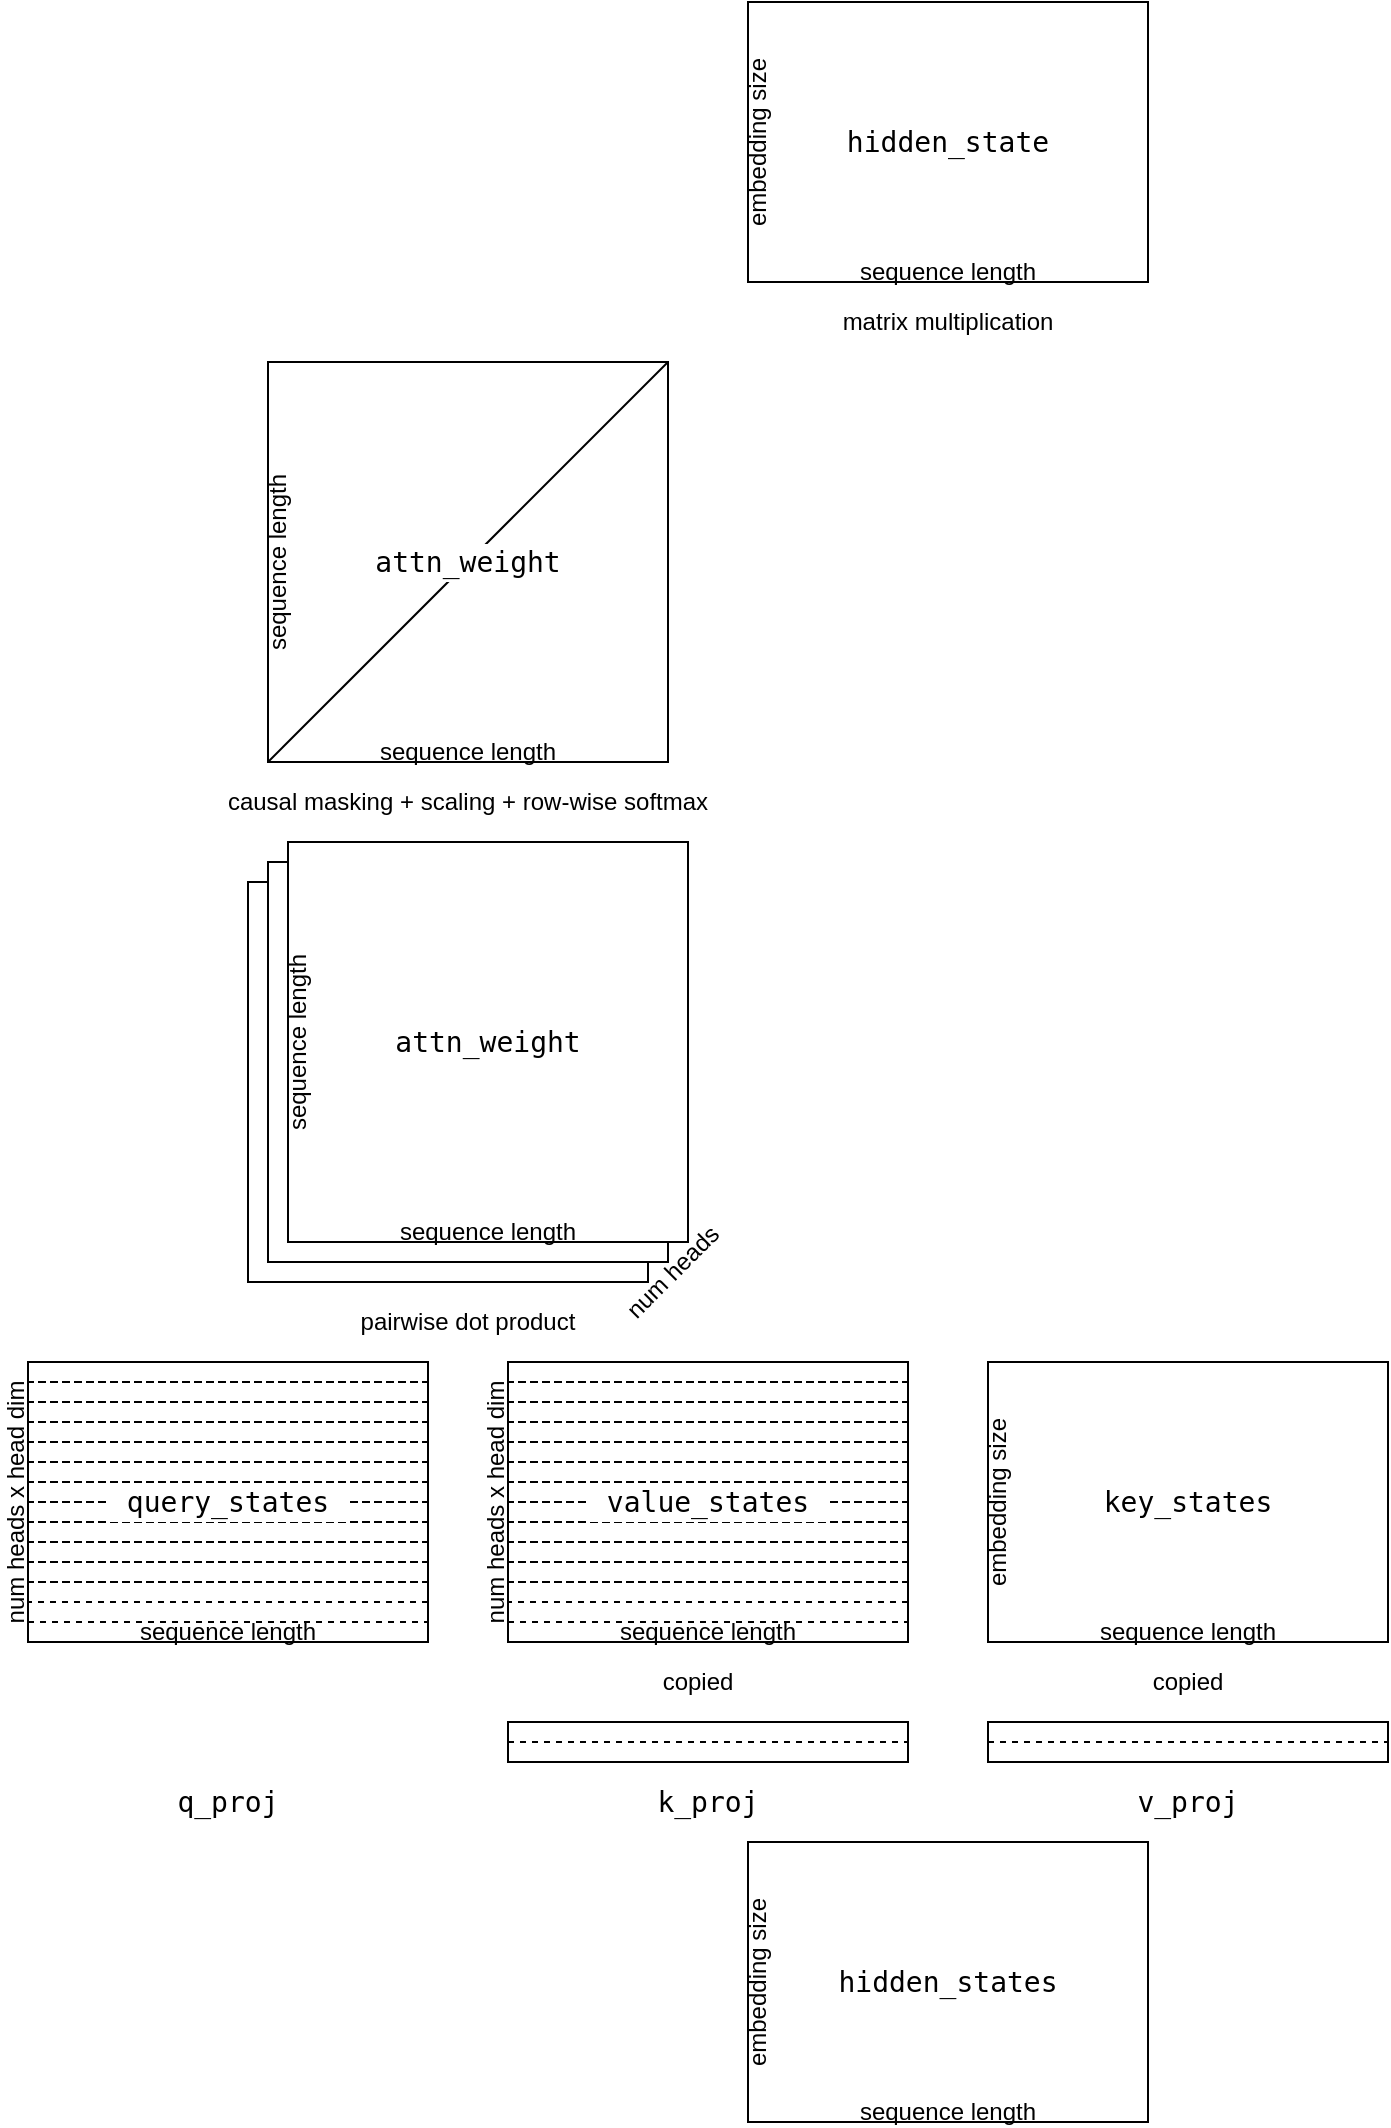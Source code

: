 <mxfile version="25.0.3">
  <diagram name="Page-1" id="va1ebmtKpIITBE7amFJt">
    <mxGraphModel dx="2074" dy="1155" grid="1" gridSize="10" guides="1" tooltips="1" connect="1" arrows="1" fold="1" page="1" pageScale="1" pageWidth="850" pageHeight="1100" math="0" shadow="0">
      <root>
        <mxCell id="0" />
        <mxCell id="1" parent="0" />
        <mxCell id="ZEAUau7gzdTmWqWiUZ7r-2" value="" style="rounded=0;whiteSpace=wrap;html=1;fillColor=none;" parent="1" vertex="1">
          <mxGeometry x="400" y="940" width="200" height="140" as="geometry" />
        </mxCell>
        <mxCell id="ZEAUau7gzdTmWqWiUZ7r-3" value="" style="rounded=0;whiteSpace=wrap;html=1;fillColor=none;" parent="1" vertex="1">
          <mxGeometry x="40" y="700" width="200" height="140" as="geometry" />
        </mxCell>
        <mxCell id="ZEAUau7gzdTmWqWiUZ7r-5" value="" style="rounded=0;whiteSpace=wrap;html=1;fillColor=none;" parent="1" vertex="1">
          <mxGeometry x="520" y="700" width="200" height="140" as="geometry" />
        </mxCell>
        <mxCell id="ZEAUau7gzdTmWqWiUZ7r-6" value="" style="rounded=0;whiteSpace=wrap;html=1;fillColor=none;" parent="1" vertex="1">
          <mxGeometry x="280" y="880" width="200" height="20" as="geometry" />
        </mxCell>
        <mxCell id="ZEAUau7gzdTmWqWiUZ7r-7" value="" style="rounded=0;whiteSpace=wrap;html=1;fillColor=none;" parent="1" vertex="1">
          <mxGeometry x="520" y="880" width="200" height="20" as="geometry" />
        </mxCell>
        <mxCell id="ZEAUau7gzdTmWqWiUZ7r-9" value="" style="rounded=0;whiteSpace=wrap;html=1;fillColor=default;" parent="1" vertex="1">
          <mxGeometry x="150" y="460" width="200" height="200" as="geometry" />
        </mxCell>
        <mxCell id="ZEAUau7gzdTmWqWiUZ7r-22" value="" style="rounded=0;whiteSpace=wrap;html=1;fillColor=none;" parent="1" vertex="1">
          <mxGeometry x="400" y="20" width="200" height="140" as="geometry" />
        </mxCell>
        <mxCell id="ZEAUau7gzdTmWqWiUZ7r-23" value="pairwise dot product" style="text;html=1;align=center;verticalAlign=middle;whiteSpace=wrap;rounded=0;fillColor=none;" parent="1" vertex="1">
          <mxGeometry x="185" y="660" width="150" height="40" as="geometry" />
        </mxCell>
        <mxCell id="ZEAUau7gzdTmWqWiUZ7r-26" value="&lt;pre style=&quot;box-sizing: border-box; overflow: auto; font-size: 14px; padding: 1px 0px; margin-top: 0px; margin-bottom: 0px; line-height: inherit; word-break: break-all; overflow-wrap: break-word; background-color: rgb(255, 255, 255); border: 0px; border-radius: 0px; text-wrap-mode: wrap; vertical-align: baseline; text-align: left;&quot;&gt;v_proj&lt;/pre&gt;" style="text;html=1;align=center;verticalAlign=middle;whiteSpace=wrap;rounded=0;fillColor=none;" parent="1" vertex="1">
          <mxGeometry x="520" y="900" width="200" height="40" as="geometry" />
        </mxCell>
        <mxCell id="ZEAUau7gzdTmWqWiUZ7r-27" value="&lt;pre style=&quot;box-sizing: border-box; overflow: auto; font-size: 14px; padding: 1px 0px; margin-top: 0px; margin-bottom: 0px; line-height: inherit; word-break: break-all; overflow-wrap: break-word; background-color: rgb(255, 255, 255); border: 0px; border-radius: 0px; text-wrap-mode: wrap; vertical-align: baseline; text-align: left;&quot;&gt;k_proj&lt;/pre&gt;" style="text;html=1;align=center;verticalAlign=middle;whiteSpace=wrap;rounded=0;fillColor=none;" parent="1" vertex="1">
          <mxGeometry x="280" y="900" width="200" height="40" as="geometry" />
        </mxCell>
        <mxCell id="ZEAUau7gzdTmWqWiUZ7r-28" value="&lt;pre style=&quot;box-sizing: border-box; overflow: auto; font-size: 14px; padding: 1px 0px; margin-top: 0px; margin-bottom: 0px; line-height: inherit; word-break: break-all; overflow-wrap: break-word; background-color: rgb(255, 255, 255); border: 0px; border-radius: 0px; text-wrap-mode: wrap; vertical-align: baseline; text-align: left;&quot;&gt;q_proj&lt;/pre&gt;" style="text;html=1;align=center;verticalAlign=middle;whiteSpace=wrap;rounded=0;fillColor=none;" parent="1" vertex="1">
          <mxGeometry x="40" y="900" width="200" height="40" as="geometry" />
        </mxCell>
        <mxCell id="ZEAUau7gzdTmWqWiUZ7r-30" value="causal masking +&amp;nbsp;scaling + row-wise softmax" style="text;html=1;align=center;verticalAlign=middle;whiteSpace=wrap;rounded=0;fillColor=none;" parent="1" vertex="1">
          <mxGeometry x="120" y="400" width="280" height="40" as="geometry" />
        </mxCell>
        <mxCell id="ZEAUau7gzdTmWqWiUZ7r-32" value="copied" style="text;html=1;align=center;verticalAlign=middle;whiteSpace=wrap;rounded=0;fillColor=none;" parent="1" vertex="1">
          <mxGeometry x="300" y="840" width="150" height="40" as="geometry" />
        </mxCell>
        <mxCell id="ZEAUau7gzdTmWqWiUZ7r-33" value="copied" style="text;html=1;align=center;verticalAlign=middle;whiteSpace=wrap;rounded=0;fillColor=none;" parent="1" vertex="1">
          <mxGeometry x="545" y="840" width="150" height="40" as="geometry" />
        </mxCell>
        <mxCell id="ZEAUau7gzdTmWqWiUZ7r-36" value="matrix multiplication" style="text;html=1;align=center;verticalAlign=middle;whiteSpace=wrap;rounded=0;fillColor=none;" parent="1" vertex="1">
          <mxGeometry x="425" y="160" width="150" height="40" as="geometry" />
        </mxCell>
        <mxCell id="ZEAUau7gzdTmWqWiUZ7r-43" value="sequence length" style="text;html=1;align=center;verticalAlign=middle;whiteSpace=wrap;rounded=0;fillColor=none;" parent="1" vertex="1">
          <mxGeometry x="400" y="1070" width="200" height="10" as="geometry" />
        </mxCell>
        <mxCell id="ZEAUau7gzdTmWqWiUZ7r-45" value="embedding size" style="rounded=0;whiteSpace=wrap;html=1;rotation=-90;strokeColor=none;fillColor=none;" parent="1" vertex="1">
          <mxGeometry x="335" y="1005" width="140" height="10" as="geometry" />
        </mxCell>
        <mxCell id="ZEAUau7gzdTmWqWiUZ7r-49" value="embedding size" style="rounded=0;whiteSpace=wrap;html=1;rotation=-90;strokeColor=none;fillColor=none;" parent="1" vertex="1">
          <mxGeometry x="455" y="765" width="140" height="10" as="geometry" />
        </mxCell>
        <mxCell id="ZEAUau7gzdTmWqWiUZ7r-51" value="" style="rounded=0;whiteSpace=wrap;html=1;fillColor=default;" parent="1" vertex="1">
          <mxGeometry x="160" y="450" width="200" height="200" as="geometry" />
        </mxCell>
        <mxCell id="ZEAUau7gzdTmWqWiUZ7r-52" value="" style="rounded=0;whiteSpace=wrap;html=1;fillColor=default;" parent="1" vertex="1">
          <mxGeometry x="170" y="440" width="200" height="200" as="geometry" />
        </mxCell>
        <mxCell id="ZEAUau7gzdTmWqWiUZ7r-54" value="" style="rounded=0;whiteSpace=wrap;html=1;fillColor=none;" parent="1" vertex="1">
          <mxGeometry x="160" y="200" width="200" height="200" as="geometry" />
        </mxCell>
        <mxCell id="ZEAUau7gzdTmWqWiUZ7r-55" value="" style="endArrow=none;html=1;rounded=0;entryX=0;entryY=1;entryDx=0;entryDy=0;exitX=1;exitY=0;exitDx=0;exitDy=0;" parent="1" source="ZEAUau7gzdTmWqWiUZ7r-54" target="ZEAUau7gzdTmWqWiUZ7r-106" edge="1">
          <mxGeometry width="50" height="50" relative="1" as="geometry">
            <mxPoint x="400" y="280" as="sourcePoint" />
            <mxPoint x="450" y="230" as="targetPoint" />
          </mxGeometry>
        </mxCell>
        <mxCell id="ZEAUau7gzdTmWqWiUZ7r-62" value="" style="rounded=0;whiteSpace=wrap;html=1;dashed=1;fillColor=none;" parent="1" vertex="1">
          <mxGeometry x="40" y="700" width="200" height="10" as="geometry" />
        </mxCell>
        <mxCell id="ZEAUau7gzdTmWqWiUZ7r-65" value="sequence length" style="text;html=1;align=center;verticalAlign=middle;whiteSpace=wrap;rounded=0;fillColor=none;" parent="1" vertex="1">
          <mxGeometry x="520" y="830" width="200" height="10" as="geometry" />
        </mxCell>
        <mxCell id="ZEAUau7gzdTmWqWiUZ7r-66" value="sequence length" style="text;html=1;align=center;verticalAlign=middle;whiteSpace=wrap;rounded=0;fillColor=none;" parent="1" vertex="1">
          <mxGeometry x="40" y="830" width="200" height="10" as="geometry" />
        </mxCell>
        <mxCell id="ZEAUau7gzdTmWqWiUZ7r-67" value="sequence length" style="text;html=1;align=center;verticalAlign=middle;whiteSpace=wrap;rounded=0;fillColor=none;" parent="1" vertex="1">
          <mxGeometry x="170" y="630" width="200" height="10" as="geometry" />
        </mxCell>
        <mxCell id="ZEAUau7gzdTmWqWiUZ7r-68" value="sequence length" style="rounded=0;whiteSpace=wrap;html=1;rotation=-90;strokeColor=none;fillColor=none;" parent="1" vertex="1">
          <mxGeometry x="75" y="535" width="200" height="10" as="geometry" />
        </mxCell>
        <mxCell id="ZEAUau7gzdTmWqWiUZ7r-69" value="" style="rounded=0;whiteSpace=wrap;html=1;dashed=1;fillColor=none;" parent="1" vertex="1">
          <mxGeometry x="40" y="710" width="200" height="10" as="geometry" />
        </mxCell>
        <mxCell id="ZEAUau7gzdTmWqWiUZ7r-70" value="" style="rounded=0;whiteSpace=wrap;html=1;dashed=1;fillColor=none;" parent="1" vertex="1">
          <mxGeometry x="40" y="720" width="200" height="10" as="geometry" />
        </mxCell>
        <mxCell id="ZEAUau7gzdTmWqWiUZ7r-71" value="" style="rounded=0;whiteSpace=wrap;html=1;dashed=1;fillColor=none;" parent="1" vertex="1">
          <mxGeometry x="40" y="730" width="200" height="10" as="geometry" />
        </mxCell>
        <mxCell id="ZEAUau7gzdTmWqWiUZ7r-72" value="" style="rounded=0;whiteSpace=wrap;html=1;dashed=1;fillColor=none;" parent="1" vertex="1">
          <mxGeometry x="40" y="740" width="200" height="10" as="geometry" />
        </mxCell>
        <mxCell id="ZEAUau7gzdTmWqWiUZ7r-73" value="" style="rounded=0;whiteSpace=wrap;html=1;dashed=1;fillColor=none;" parent="1" vertex="1">
          <mxGeometry x="40" y="750" width="200" height="10" as="geometry" />
        </mxCell>
        <mxCell id="ZEAUau7gzdTmWqWiUZ7r-74" value="" style="rounded=0;whiteSpace=wrap;html=1;dashed=1;fillColor=none;" parent="1" vertex="1">
          <mxGeometry x="40" y="760" width="200" height="10" as="geometry" />
        </mxCell>
        <mxCell id="ZEAUau7gzdTmWqWiUZ7r-75" value="" style="rounded=0;whiteSpace=wrap;html=1;dashed=1;fillColor=none;" parent="1" vertex="1">
          <mxGeometry x="40" y="770" width="200" height="10" as="geometry" />
        </mxCell>
        <mxCell id="ZEAUau7gzdTmWqWiUZ7r-76" value="" style="rounded=0;whiteSpace=wrap;html=1;dashed=1;fillColor=none;" parent="1" vertex="1">
          <mxGeometry x="40" y="780" width="200" height="10" as="geometry" />
        </mxCell>
        <mxCell id="ZEAUau7gzdTmWqWiUZ7r-77" value="" style="rounded=0;whiteSpace=wrap;html=1;dashed=1;fillColor=none;" parent="1" vertex="1">
          <mxGeometry x="40" y="790" width="200" height="10" as="geometry" />
        </mxCell>
        <mxCell id="ZEAUau7gzdTmWqWiUZ7r-78" value="" style="rounded=0;whiteSpace=wrap;html=1;dashed=1;fillColor=none;" parent="1" vertex="1">
          <mxGeometry x="40" y="800" width="200" height="10" as="geometry" />
        </mxCell>
        <mxCell id="ZEAUau7gzdTmWqWiUZ7r-79" value="" style="rounded=0;whiteSpace=wrap;html=1;dashed=1;fillColor=none;" parent="1" vertex="1">
          <mxGeometry x="40" y="810" width="200" height="10" as="geometry" />
        </mxCell>
        <mxCell id="ZEAUau7gzdTmWqWiUZ7r-80" value="" style="rounded=0;whiteSpace=wrap;html=1;dashed=1;fillColor=none;" parent="1" vertex="1">
          <mxGeometry x="40" y="830" width="200" height="10" as="geometry" />
        </mxCell>
        <mxCell id="ZEAUau7gzdTmWqWiUZ7r-81" value="" style="rounded=0;whiteSpace=wrap;html=1;fillColor=none;" parent="1" vertex="1">
          <mxGeometry x="280" y="700" width="200" height="140" as="geometry" />
        </mxCell>
        <mxCell id="ZEAUau7gzdTmWqWiUZ7r-83" value="" style="rounded=0;whiteSpace=wrap;html=1;dashed=1;fillColor=none;" parent="1" vertex="1">
          <mxGeometry x="280" y="700" width="200" height="10" as="geometry" />
        </mxCell>
        <mxCell id="ZEAUau7gzdTmWqWiUZ7r-84" value="sequence length" style="text;html=1;align=center;verticalAlign=middle;whiteSpace=wrap;rounded=0;fillColor=none;" parent="1" vertex="1">
          <mxGeometry x="280" y="830" width="200" height="10" as="geometry" />
        </mxCell>
        <mxCell id="ZEAUau7gzdTmWqWiUZ7r-85" value="" style="rounded=0;whiteSpace=wrap;html=1;dashed=1;fillColor=none;" parent="1" vertex="1">
          <mxGeometry x="280" y="710" width="200" height="10" as="geometry" />
        </mxCell>
        <mxCell id="ZEAUau7gzdTmWqWiUZ7r-86" value="" style="rounded=0;whiteSpace=wrap;html=1;dashed=1;fillColor=none;" parent="1" vertex="1">
          <mxGeometry x="280" y="720" width="200" height="10" as="geometry" />
        </mxCell>
        <mxCell id="ZEAUau7gzdTmWqWiUZ7r-87" value="" style="rounded=0;whiteSpace=wrap;html=1;dashed=1;fillColor=none;" parent="1" vertex="1">
          <mxGeometry x="280" y="730" width="200" height="10" as="geometry" />
        </mxCell>
        <mxCell id="ZEAUau7gzdTmWqWiUZ7r-88" value="" style="rounded=0;whiteSpace=wrap;html=1;dashed=1;fillColor=none;" parent="1" vertex="1">
          <mxGeometry x="280" y="740" width="200" height="10" as="geometry" />
        </mxCell>
        <mxCell id="ZEAUau7gzdTmWqWiUZ7r-89" value="" style="rounded=0;whiteSpace=wrap;html=1;dashed=1;fillColor=none;" parent="1" vertex="1">
          <mxGeometry x="280" y="750" width="200" height="10" as="geometry" />
        </mxCell>
        <mxCell id="ZEAUau7gzdTmWqWiUZ7r-90" value="" style="rounded=0;whiteSpace=wrap;html=1;dashed=1;fillColor=none;" parent="1" vertex="1">
          <mxGeometry x="280" y="760" width="200" height="10" as="geometry" />
        </mxCell>
        <mxCell id="ZEAUau7gzdTmWqWiUZ7r-91" value="" style="rounded=0;whiteSpace=wrap;html=1;dashed=1;fillColor=none;" parent="1" vertex="1">
          <mxGeometry x="280" y="770" width="200" height="10" as="geometry" />
        </mxCell>
        <mxCell id="ZEAUau7gzdTmWqWiUZ7r-92" value="" style="rounded=0;whiteSpace=wrap;html=1;dashed=1;fillColor=none;" parent="1" vertex="1">
          <mxGeometry x="280" y="780" width="200" height="10" as="geometry" />
        </mxCell>
        <mxCell id="ZEAUau7gzdTmWqWiUZ7r-93" value="" style="rounded=0;whiteSpace=wrap;html=1;dashed=1;fillColor=none;" parent="1" vertex="1">
          <mxGeometry x="280" y="790" width="200" height="10" as="geometry" />
        </mxCell>
        <mxCell id="ZEAUau7gzdTmWqWiUZ7r-94" value="" style="rounded=0;whiteSpace=wrap;html=1;dashed=1;fillColor=none;" parent="1" vertex="1">
          <mxGeometry x="280" y="800" width="200" height="10" as="geometry" />
        </mxCell>
        <mxCell id="ZEAUau7gzdTmWqWiUZ7r-95" value="" style="rounded=0;whiteSpace=wrap;html=1;dashed=1;fillColor=none;" parent="1" vertex="1">
          <mxGeometry x="280" y="810" width="200" height="10" as="geometry" />
        </mxCell>
        <mxCell id="ZEAUau7gzdTmWqWiUZ7r-96" value="" style="rounded=0;whiteSpace=wrap;html=1;dashed=1;fillColor=none;" parent="1" vertex="1">
          <mxGeometry x="280" y="830" width="200" height="10" as="geometry" />
        </mxCell>
        <mxCell id="ZEAUau7gzdTmWqWiUZ7r-97" value="" style="rounded=0;whiteSpace=wrap;html=1;dashed=1;fillColor=none;" parent="1" vertex="1">
          <mxGeometry x="280" y="890" width="200" height="10" as="geometry" />
        </mxCell>
        <mxCell id="ZEAUau7gzdTmWqWiUZ7r-99" value="" style="rounded=0;whiteSpace=wrap;html=1;dashed=1;fillColor=none;" parent="1" vertex="1">
          <mxGeometry x="520" y="890" width="200" height="10" as="geometry" />
        </mxCell>
        <mxCell id="ZEAUau7gzdTmWqWiUZ7r-100" value="num heads" style="text;html=1;align=center;verticalAlign=middle;whiteSpace=wrap;rounded=0;fillColor=none;rotation=-45;" parent="1" vertex="1">
          <mxGeometry x="325" y="650" width="75" height="10" as="geometry" />
        </mxCell>
        <mxCell id="ZEAUau7gzdTmWqWiUZ7r-102" value="num heads x head dim" style="rounded=0;whiteSpace=wrap;html=1;rotation=-90;strokeColor=none;fillColor=none;" parent="1" vertex="1">
          <mxGeometry x="204" y="765" width="140" height="10" as="geometry" />
        </mxCell>
        <mxCell id="ZEAUau7gzdTmWqWiUZ7r-103" value="num heads x head dim" style="rounded=0;whiteSpace=wrap;html=1;rotation=-90;strokeColor=none;fillColor=none;" parent="1" vertex="1">
          <mxGeometry x="-36" y="765" width="140" height="10" as="geometry" />
        </mxCell>
        <mxCell id="ZEAUau7gzdTmWqWiUZ7r-105" value="sequence length" style="rounded=0;whiteSpace=wrap;html=1;rotation=-90;strokeColor=none;fillColor=none;" parent="1" vertex="1">
          <mxGeometry x="65" y="295" width="200" height="10" as="geometry" />
        </mxCell>
        <mxCell id="ZEAUau7gzdTmWqWiUZ7r-106" value="sequence length" style="text;html=1;align=center;verticalAlign=middle;whiteSpace=wrap;rounded=0;fillColor=none;" parent="1" vertex="1">
          <mxGeometry x="160" y="390" width="200" height="10" as="geometry" />
        </mxCell>
        <mxCell id="ZEAUau7gzdTmWqWiUZ7r-107" value="sequence length" style="text;html=1;align=center;verticalAlign=middle;whiteSpace=wrap;rounded=0;fillColor=none;" parent="1" vertex="1">
          <mxGeometry x="400" y="150" width="200" height="10" as="geometry" />
        </mxCell>
        <mxCell id="ZEAUau7gzdTmWqWiUZ7r-108" value="embedding size" style="rounded=0;whiteSpace=wrap;html=1;rotation=-90;strokeColor=none;fillColor=none;" parent="1" vertex="1">
          <mxGeometry x="335" y="85" width="140" height="10" as="geometry" />
        </mxCell>
        <mxCell id="ZEAUau7gzdTmWqWiUZ7r-112" value="&lt;pre style=&quot;box-sizing: border-box; overflow: auto; font-size: 14px; padding: 1px 0px; margin-top: 0px; margin-bottom: 0px; line-height: inherit; word-break: break-all; overflow-wrap: break-word; background-color: rgb(255, 255, 255); border: 0px; border-radius: 0px; text-wrap-mode: wrap; vertical-align: baseline; text-align: left;&quot;&gt; hidden_states &lt;/pre&gt;" style="text;html=1;align=center;verticalAlign=middle;whiteSpace=wrap;rounded=0;fillColor=none;" parent="1" vertex="1">
          <mxGeometry x="400" y="990" width="200" height="40" as="geometry" />
        </mxCell>
        <mxCell id="ZEAUau7gzdTmWqWiUZ7r-113" value="&lt;pre style=&quot;box-sizing: border-box; overflow: auto; font-size: 14px; padding: 1px 0px; margin-top: 0px; margin-bottom: 0px; line-height: inherit; word-break: break-all; overflow-wrap: break-word; background-color: rgb(255, 255, 255); border: 0px; border-radius: 0px; text-wrap-mode: wrap; vertical-align: baseline; text-align: left;&quot;&gt; key_states &lt;/pre&gt;" style="text;html=1;align=center;verticalAlign=middle;whiteSpace=wrap;rounded=0;fillColor=none;" parent="1" vertex="1">
          <mxGeometry x="520" y="750" width="200" height="40" as="geometry" />
        </mxCell>
        <mxCell id="ZEAUau7gzdTmWqWiUZ7r-115" value="&lt;pre style=&quot;box-sizing: border-box; overflow: auto; font-size: 14px; padding: 1px 0px; margin-top: 0px; margin-bottom: 0px; line-height: inherit; word-break: break-all; overflow-wrap: break-word; background-color: rgb(255, 255, 255); border: 0px; border-radius: 0px; text-wrap-mode: wrap; vertical-align: baseline; text-align: left;&quot;&gt; value_states &lt;/pre&gt;" style="text;html=1;align=center;verticalAlign=middle;whiteSpace=wrap;rounded=0;fillColor=none;" parent="1" vertex="1">
          <mxGeometry x="280" y="750" width="200" height="40" as="geometry" />
        </mxCell>
        <mxCell id="ZEAUau7gzdTmWqWiUZ7r-116" value="&lt;pre style=&quot;box-sizing: border-box; overflow: auto; font-size: 14px; padding: 1px 0px; margin-top: 0px; margin-bottom: 0px; line-height: inherit; word-break: break-all; overflow-wrap: break-word; background-color: rgb(255, 255, 255); border: 0px; border-radius: 0px; text-wrap-mode: wrap; vertical-align: baseline; text-align: left;&quot;&gt; query_states &lt;/pre&gt;" style="text;html=1;align=center;verticalAlign=middle;whiteSpace=wrap;rounded=0;fillColor=none;" parent="1" vertex="1">
          <mxGeometry x="40" y="750" width="200" height="40" as="geometry" />
        </mxCell>
        <mxCell id="ZEAUau7gzdTmWqWiUZ7r-117" value="&lt;pre style=&quot;box-sizing: border-box; overflow: auto; font-size: 14px; padding: 1px 0px; margin-top: 0px; margin-bottom: 0px; line-height: inherit; word-break: break-all; overflow-wrap: break-word; background-color: rgb(255, 255, 255); border: 0px; border-radius: 0px; text-wrap-mode: wrap; vertical-align: baseline; text-align: left;&quot;&gt;attn_weight&lt;/pre&gt;" style="text;html=1;align=center;verticalAlign=middle;whiteSpace=wrap;rounded=0;fillColor=none;" parent="1" vertex="1">
          <mxGeometry x="170" y="520" width="200" height="40" as="geometry" />
        </mxCell>
        <mxCell id="ZEAUau7gzdTmWqWiUZ7r-118" value="&lt;pre style=&quot;box-sizing: border-box; overflow: auto; font-size: 14px; padding: 1px 0px; margin-top: 0px; margin-bottom: 0px; line-height: inherit; word-break: break-all; overflow-wrap: break-word; background-color: rgb(255, 255, 255); border: 0px; border-radius: 0px; text-wrap-mode: wrap; vertical-align: baseline; text-align: left;&quot;&gt;attn_weight&lt;/pre&gt;" style="text;html=1;align=center;verticalAlign=middle;whiteSpace=wrap;rounded=0;fillColor=none;" parent="1" vertex="1">
          <mxGeometry x="160" y="280" width="200" height="40" as="geometry" />
        </mxCell>
        <mxCell id="ZEAUau7gzdTmWqWiUZ7r-119" value="&lt;pre style=&quot;box-sizing: border-box; overflow: auto; font-size: 14px; padding: 1px 0px; margin-top: 0px; margin-bottom: 0px; line-height: inherit; word-break: break-all; overflow-wrap: break-word; background-color: rgb(255, 255, 255); border: 0px; border-radius: 0px; text-wrap-mode: wrap; vertical-align: baseline; text-align: left;&quot;&gt;hidden_state&lt;/pre&gt;" style="text;html=1;align=center;verticalAlign=middle;whiteSpace=wrap;rounded=0;fillColor=none;" parent="1" vertex="1">
          <mxGeometry x="400" y="70" width="200" height="40" as="geometry" />
        </mxCell>
      </root>
    </mxGraphModel>
  </diagram>
</mxfile>

